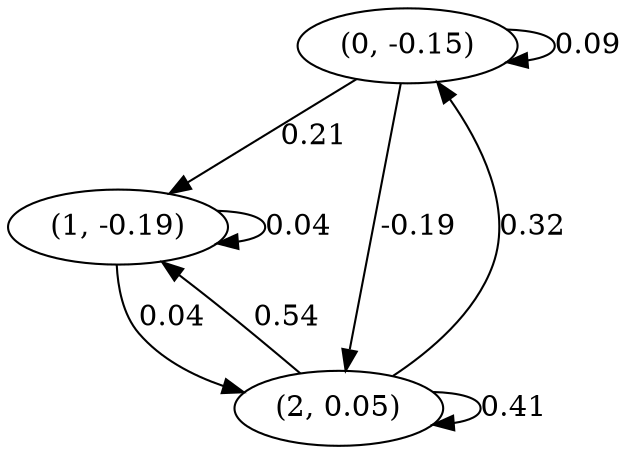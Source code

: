 digraph {
    0 [ label = "(0, -0.15)" ]
    1 [ label = "(1, -0.19)" ]
    2 [ label = "(2, 0.05)" ]
    0 -> 0 [ label = "0.09" ]
    1 -> 1 [ label = "0.04" ]
    2 -> 2 [ label = "0.41" ]
    2 -> 0 [ label = "0.32" ]
    0 -> 1 [ label = "0.21" ]
    2 -> 1 [ label = "0.54" ]
    0 -> 2 [ label = "-0.19" ]
    1 -> 2 [ label = "0.04" ]
}

